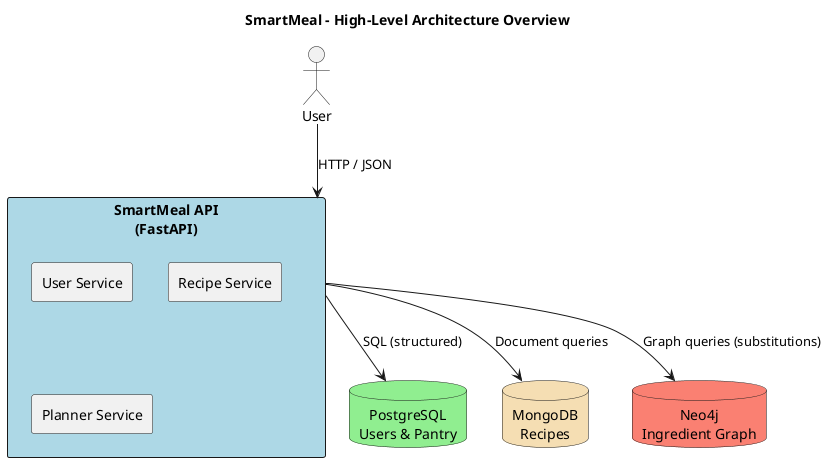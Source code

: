@startuml
title SmartMeal - High-Level Architecture Overview
skinparam shadowing false
skinparam defaultTextAlignment center

actor User as user

rectangle "SmartMeal API\n(FastAPI)" as API #LightBlue {
  rectangle "User Service" as US
  rectangle "Recipe Service" as RS
  rectangle "Planner Service" as PS
}

database "PostgreSQL\nUsers & Pantry" as PG #LightGreen
database "MongoDB\nRecipes" as MG #Wheat
database "Neo4j\nIngredient Graph" as NEO #Salmon

user --> API : HTTP / JSON
API --> PG : SQL (structured)
API --> MG : Document queries
API --> NEO : Graph queries (substitutions)

@enduml
